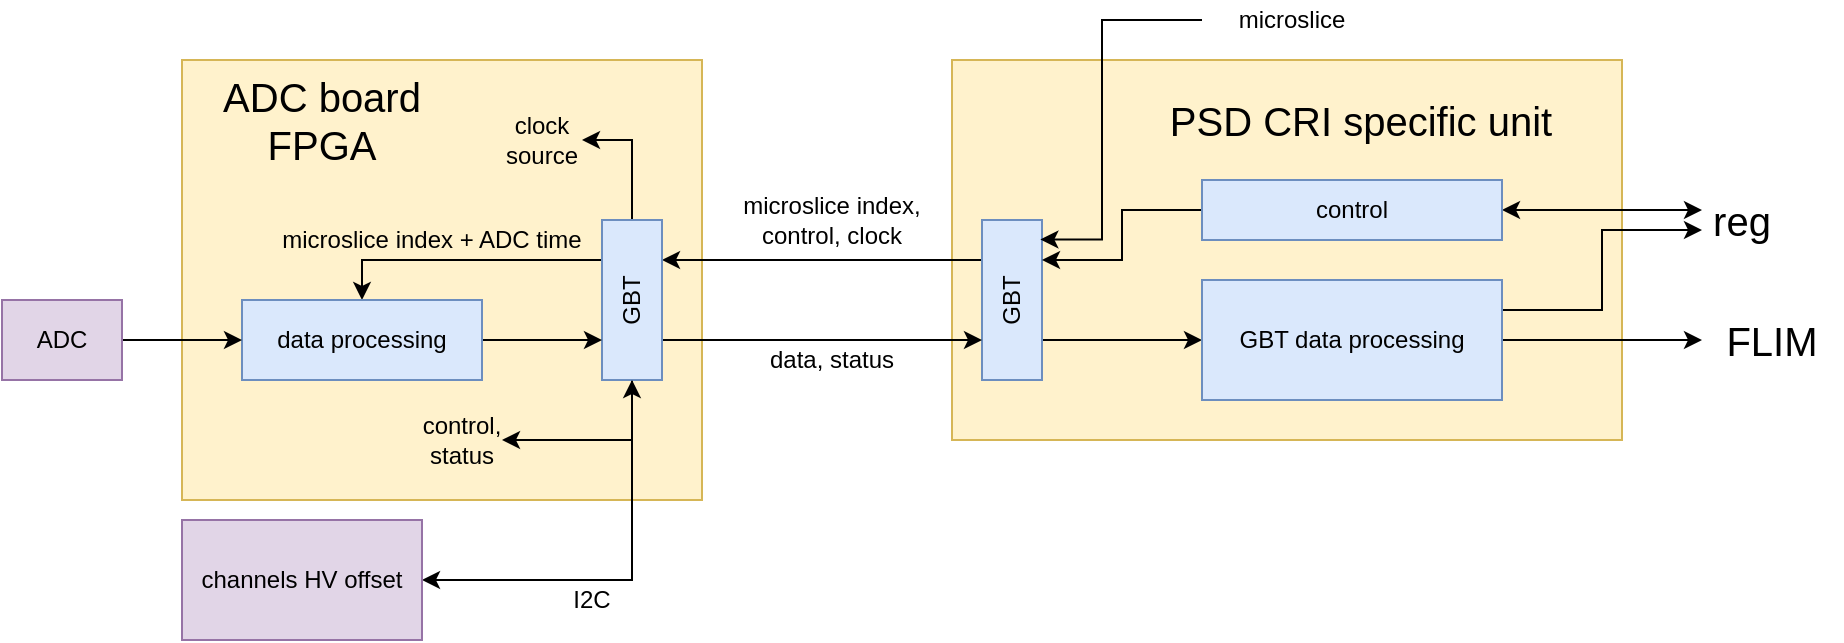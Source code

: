 <mxfile version="13.9.9" type="device"><diagram id="26ArOFNeYpao9tU02mDn" name="Страница 1"><mxGraphModel dx="2091" dy="953" grid="1" gridSize="10" guides="1" tooltips="1" connect="1" arrows="1" fold="1" page="1" pageScale="1" pageWidth="827" pageHeight="1169" math="0" shadow="0"><root><mxCell id="0"/><mxCell id="1" parent="0"/><mxCell id="oR5b1WDNObE2z4CgNc-j-33" value="" style="rounded=0;whiteSpace=wrap;html=1;fontSize=12;fillColor=#fff2cc;strokeColor=#d6b656;" vertex="1" parent="1"><mxGeometry x="225" y="120" width="335" height="190" as="geometry"/></mxCell><mxCell id="oR5b1WDNObE2z4CgNc-j-15" value="" style="rounded=0;whiteSpace=wrap;html=1;fillColor=#fff2cc;strokeColor=#d6b656;" vertex="1" parent="1"><mxGeometry x="-160" y="120" width="260" height="220" as="geometry"/></mxCell><mxCell id="oR5b1WDNObE2z4CgNc-j-4" style="edgeStyle=orthogonalEdgeStyle;rounded=0;orthogonalLoop=1;jettySize=auto;html=1;exitX=0.75;exitY=0;exitDx=0;exitDy=0;entryX=0.75;entryY=1;entryDx=0;entryDy=0;" edge="1" parent="1" source="oR5b1WDNObE2z4CgNc-j-1" target="oR5b1WDNObE2z4CgNc-j-3"><mxGeometry relative="1" as="geometry"/></mxCell><mxCell id="oR5b1WDNObE2z4CgNc-j-28" style="edgeStyle=orthogonalEdgeStyle;rounded=0;orthogonalLoop=1;jettySize=auto;html=1;exitX=0.25;exitY=1;exitDx=0;exitDy=0;startArrow=none;startFill=0;fontSize=12;" edge="1" parent="1" source="oR5b1WDNObE2z4CgNc-j-1" target="oR5b1WDNObE2z4CgNc-j-27"><mxGeometry relative="1" as="geometry"/></mxCell><mxCell id="oR5b1WDNObE2z4CgNc-j-1" value="GBT" style="rounded=0;whiteSpace=wrap;html=1;rotation=-90;fillColor=#dae8fc;strokeColor=#6c8ebf;" vertex="1" parent="1"><mxGeometry x="215" y="225" width="80" height="30" as="geometry"/></mxCell><mxCell id="oR5b1WDNObE2z4CgNc-j-5" style="edgeStyle=orthogonalEdgeStyle;rounded=0;orthogonalLoop=1;jettySize=auto;html=1;exitX=0.25;exitY=1;exitDx=0;exitDy=0;entryX=0.25;entryY=0;entryDx=0;entryDy=0;" edge="1" parent="1" source="oR5b1WDNObE2z4CgNc-j-3" target="oR5b1WDNObE2z4CgNc-j-1"><mxGeometry relative="1" as="geometry"/></mxCell><mxCell id="oR5b1WDNObE2z4CgNc-j-9" style="edgeStyle=orthogonalEdgeStyle;rounded=0;orthogonalLoop=1;jettySize=auto;html=1;exitX=0.75;exitY=0;exitDx=0;exitDy=0;entryX=0.5;entryY=0;entryDx=0;entryDy=0;" edge="1" parent="1" source="oR5b1WDNObE2z4CgNc-j-3" target="oR5b1WDNObE2z4CgNc-j-6"><mxGeometry relative="1" as="geometry"/></mxCell><mxCell id="oR5b1WDNObE2z4CgNc-j-22" style="edgeStyle=orthogonalEdgeStyle;rounded=0;orthogonalLoop=1;jettySize=auto;html=1;exitX=1;exitY=0.5;exitDx=0;exitDy=0;entryX=1;entryY=0.5;entryDx=0;entryDy=0;fontSize=12;" edge="1" parent="1" source="oR5b1WDNObE2z4CgNc-j-3" target="oR5b1WDNObE2z4CgNc-j-13"><mxGeometry relative="1" as="geometry"/></mxCell><mxCell id="oR5b1WDNObE2z4CgNc-j-23" style="edgeStyle=orthogonalEdgeStyle;rounded=0;orthogonalLoop=1;jettySize=auto;html=1;exitX=0;exitY=0.5;exitDx=0;exitDy=0;entryX=1;entryY=0.5;entryDx=0;entryDy=0;fontSize=12;" edge="1" parent="1" source="oR5b1WDNObE2z4CgNc-j-3" target="oR5b1WDNObE2z4CgNc-j-19"><mxGeometry relative="1" as="geometry"/></mxCell><mxCell id="oR5b1WDNObE2z4CgNc-j-3" value="GBT" style="rounded=0;whiteSpace=wrap;html=1;rotation=-90;fillColor=#dae8fc;strokeColor=#6c8ebf;" vertex="1" parent="1"><mxGeometry x="25" y="225" width="80" height="30" as="geometry"/></mxCell><mxCell id="oR5b1WDNObE2z4CgNc-j-11" style="edgeStyle=orthogonalEdgeStyle;rounded=0;orthogonalLoop=1;jettySize=auto;html=1;exitX=1;exitY=0.5;exitDx=0;exitDy=0;entryX=0.25;entryY=0;entryDx=0;entryDy=0;" edge="1" parent="1" source="oR5b1WDNObE2z4CgNc-j-6" target="oR5b1WDNObE2z4CgNc-j-3"><mxGeometry relative="1" as="geometry"/></mxCell><mxCell id="oR5b1WDNObE2z4CgNc-j-6" value="data processing" style="rounded=0;whiteSpace=wrap;html=1;fillColor=#dae8fc;strokeColor=#6c8ebf;" vertex="1" parent="1"><mxGeometry x="-130" y="240" width="120" height="40" as="geometry"/></mxCell><mxCell id="oR5b1WDNObE2z4CgNc-j-8" style="edgeStyle=orthogonalEdgeStyle;rounded=0;orthogonalLoop=1;jettySize=auto;html=1;exitX=1;exitY=0.5;exitDx=0;exitDy=0;entryX=0;entryY=0.5;entryDx=0;entryDy=0;" edge="1" parent="1" source="oR5b1WDNObE2z4CgNc-j-7" target="oR5b1WDNObE2z4CgNc-j-6"><mxGeometry relative="1" as="geometry"/></mxCell><mxCell id="oR5b1WDNObE2z4CgNc-j-7" value="ADC" style="rounded=0;whiteSpace=wrap;html=1;fillColor=#e1d5e7;strokeColor=#9673a6;" vertex="1" parent="1"><mxGeometry x="-250" y="240" width="60" height="40" as="geometry"/></mxCell><mxCell id="oR5b1WDNObE2z4CgNc-j-10" value="microslice index + ADC time" style="text;html=1;strokeColor=none;fillColor=none;align=center;verticalAlign=middle;whiteSpace=wrap;rounded=0;" vertex="1" parent="1"><mxGeometry x="-120" y="200" width="170" height="20" as="geometry"/></mxCell><mxCell id="oR5b1WDNObE2z4CgNc-j-13" value="clock source" style="text;html=1;strokeColor=none;fillColor=none;align=center;verticalAlign=middle;whiteSpace=wrap;rounded=0;" vertex="1" parent="1"><mxGeometry y="150" width="40" height="20" as="geometry"/></mxCell><mxCell id="oR5b1WDNObE2z4CgNc-j-16" value="ADC board FPGA" style="text;html=1;strokeColor=none;fillColor=none;align=center;verticalAlign=middle;whiteSpace=wrap;rounded=0;fontSize=20;" vertex="1" parent="1"><mxGeometry x="-150" y="140" width="120" height="20" as="geometry"/></mxCell><mxCell id="oR5b1WDNObE2z4CgNc-j-17" value="microslice index, control, clock" style="text;html=1;strokeColor=none;fillColor=none;align=center;verticalAlign=middle;whiteSpace=wrap;rounded=0;fontSize=12;" vertex="1" parent="1"><mxGeometry x="105" y="190" width="120" height="20" as="geometry"/></mxCell><mxCell id="oR5b1WDNObE2z4CgNc-j-18" value="data, status" style="text;html=1;strokeColor=none;fillColor=none;align=center;verticalAlign=middle;whiteSpace=wrap;rounded=0;fontSize=12;" vertex="1" parent="1"><mxGeometry x="125" y="260" width="80" height="20" as="geometry"/></mxCell><mxCell id="oR5b1WDNObE2z4CgNc-j-19" value="channels HV offset" style="rounded=0;whiteSpace=wrap;html=1;fontSize=12;fillColor=#e1d5e7;strokeColor=#9673a6;" vertex="1" parent="1"><mxGeometry x="-160" y="350" width="120" height="60" as="geometry"/></mxCell><mxCell id="oR5b1WDNObE2z4CgNc-j-25" style="edgeStyle=orthogonalEdgeStyle;rounded=0;orthogonalLoop=1;jettySize=auto;html=1;exitX=1;exitY=0.5;exitDx=0;exitDy=0;entryX=0;entryY=0.5;entryDx=0;entryDy=0;fontSize=12;startArrow=classic;startFill=1;" edge="1" parent="1" source="oR5b1WDNObE2z4CgNc-j-24" target="oR5b1WDNObE2z4CgNc-j-3"><mxGeometry relative="1" as="geometry"/></mxCell><mxCell id="oR5b1WDNObE2z4CgNc-j-24" value="control, status" style="text;html=1;strokeColor=none;fillColor=none;align=center;verticalAlign=middle;whiteSpace=wrap;rounded=0;fontSize=12;" vertex="1" parent="1"><mxGeometry x="-40" y="300" width="40" height="20" as="geometry"/></mxCell><mxCell id="oR5b1WDNObE2z4CgNc-j-26" value="I2C" style="text;html=1;strokeColor=none;fillColor=none;align=center;verticalAlign=middle;whiteSpace=wrap;rounded=0;fontSize=12;" vertex="1" parent="1"><mxGeometry x="25" y="380" width="40" height="20" as="geometry"/></mxCell><mxCell id="oR5b1WDNObE2z4CgNc-j-38" style="edgeStyle=orthogonalEdgeStyle;rounded=0;orthogonalLoop=1;jettySize=auto;html=1;exitX=1;exitY=0.5;exitDx=0;exitDy=0;entryX=0;entryY=0.5;entryDx=0;entryDy=0;startArrow=none;startFill=0;fontSize=20;" edge="1" parent="1" source="oR5b1WDNObE2z4CgNc-j-27" target="oR5b1WDNObE2z4CgNc-j-37"><mxGeometry relative="1" as="geometry"/></mxCell><mxCell id="oR5b1WDNObE2z4CgNc-j-40" style="edgeStyle=orthogonalEdgeStyle;rounded=0;orthogonalLoop=1;jettySize=auto;html=1;exitX=1;exitY=0.25;exitDx=0;exitDy=0;entryX=0;entryY=0.75;entryDx=0;entryDy=0;startArrow=none;startFill=0;fontSize=20;" edge="1" parent="1" source="oR5b1WDNObE2z4CgNc-j-27" target="oR5b1WDNObE2z4CgNc-j-35"><mxGeometry relative="1" as="geometry"/></mxCell><mxCell id="oR5b1WDNObE2z4CgNc-j-27" value="GBT data processing" style="rounded=0;whiteSpace=wrap;html=1;fontSize=12;fillColor=#dae8fc;strokeColor=#6c8ebf;" vertex="1" parent="1"><mxGeometry x="350" y="230" width="150" height="60" as="geometry"/></mxCell><mxCell id="oR5b1WDNObE2z4CgNc-j-30" style="edgeStyle=orthogonalEdgeStyle;rounded=0;orthogonalLoop=1;jettySize=auto;html=1;exitX=0;exitY=0.5;exitDx=0;exitDy=0;entryX=0.75;entryY=1;entryDx=0;entryDy=0;startArrow=none;startFill=0;fontSize=12;" edge="1" parent="1" source="oR5b1WDNObE2z4CgNc-j-29" target="oR5b1WDNObE2z4CgNc-j-1"><mxGeometry relative="1" as="geometry"/></mxCell><mxCell id="oR5b1WDNObE2z4CgNc-j-36" style="edgeStyle=orthogonalEdgeStyle;rounded=0;orthogonalLoop=1;jettySize=auto;html=1;exitX=1;exitY=0.5;exitDx=0;exitDy=0;startArrow=classic;startFill=1;fontSize=20;entryX=0;entryY=0.25;entryDx=0;entryDy=0;" edge="1" parent="1" source="oR5b1WDNObE2z4CgNc-j-29" target="oR5b1WDNObE2z4CgNc-j-35"><mxGeometry relative="1" as="geometry"><mxPoint x="580" y="180" as="targetPoint"/></mxGeometry></mxCell><mxCell id="oR5b1WDNObE2z4CgNc-j-29" value="control" style="rounded=0;whiteSpace=wrap;html=1;fontSize=12;fillColor=#dae8fc;strokeColor=#6c8ebf;" vertex="1" parent="1"><mxGeometry x="350" y="180" width="150" height="30" as="geometry"/></mxCell><mxCell id="oR5b1WDNObE2z4CgNc-j-32" style="edgeStyle=orthogonalEdgeStyle;rounded=0;orthogonalLoop=1;jettySize=auto;html=1;exitX=0;exitY=0.5;exitDx=0;exitDy=0;entryX=0.878;entryY=0.973;entryDx=0;entryDy=0;startArrow=none;startFill=0;fontSize=12;entryPerimeter=0;" edge="1" parent="1" source="oR5b1WDNObE2z4CgNc-j-31" target="oR5b1WDNObE2z4CgNc-j-1"><mxGeometry relative="1" as="geometry"><Array as="points"><mxPoint x="300" y="100"/><mxPoint x="300" y="210"/></Array></mxGeometry></mxCell><mxCell id="oR5b1WDNObE2z4CgNc-j-31" value="microslice" style="text;html=1;strokeColor=none;fillColor=none;align=center;verticalAlign=middle;whiteSpace=wrap;rounded=0;fontSize=12;" vertex="1" parent="1"><mxGeometry x="350" y="90" width="90" height="20" as="geometry"/></mxCell><mxCell id="oR5b1WDNObE2z4CgNc-j-34" value="PSD CRI specific unit" style="text;html=1;strokeColor=none;fillColor=none;align=center;verticalAlign=middle;whiteSpace=wrap;rounded=0;fontSize=20;" vertex="1" parent="1"><mxGeometry x="320" y="130" width="219" height="40" as="geometry"/></mxCell><mxCell id="oR5b1WDNObE2z4CgNc-j-35" value="reg" style="text;html=1;strokeColor=none;fillColor=none;align=center;verticalAlign=middle;whiteSpace=wrap;rounded=0;fontSize=20;" vertex="1" parent="1"><mxGeometry x="600" y="190" width="40" height="20" as="geometry"/></mxCell><mxCell id="oR5b1WDNObE2z4CgNc-j-37" value="FLIM" style="text;html=1;strokeColor=none;fillColor=none;align=center;verticalAlign=middle;whiteSpace=wrap;rounded=0;fontSize=20;" vertex="1" parent="1"><mxGeometry x="600" y="250" width="70" height="20" as="geometry"/></mxCell></root></mxGraphModel></diagram></mxfile>